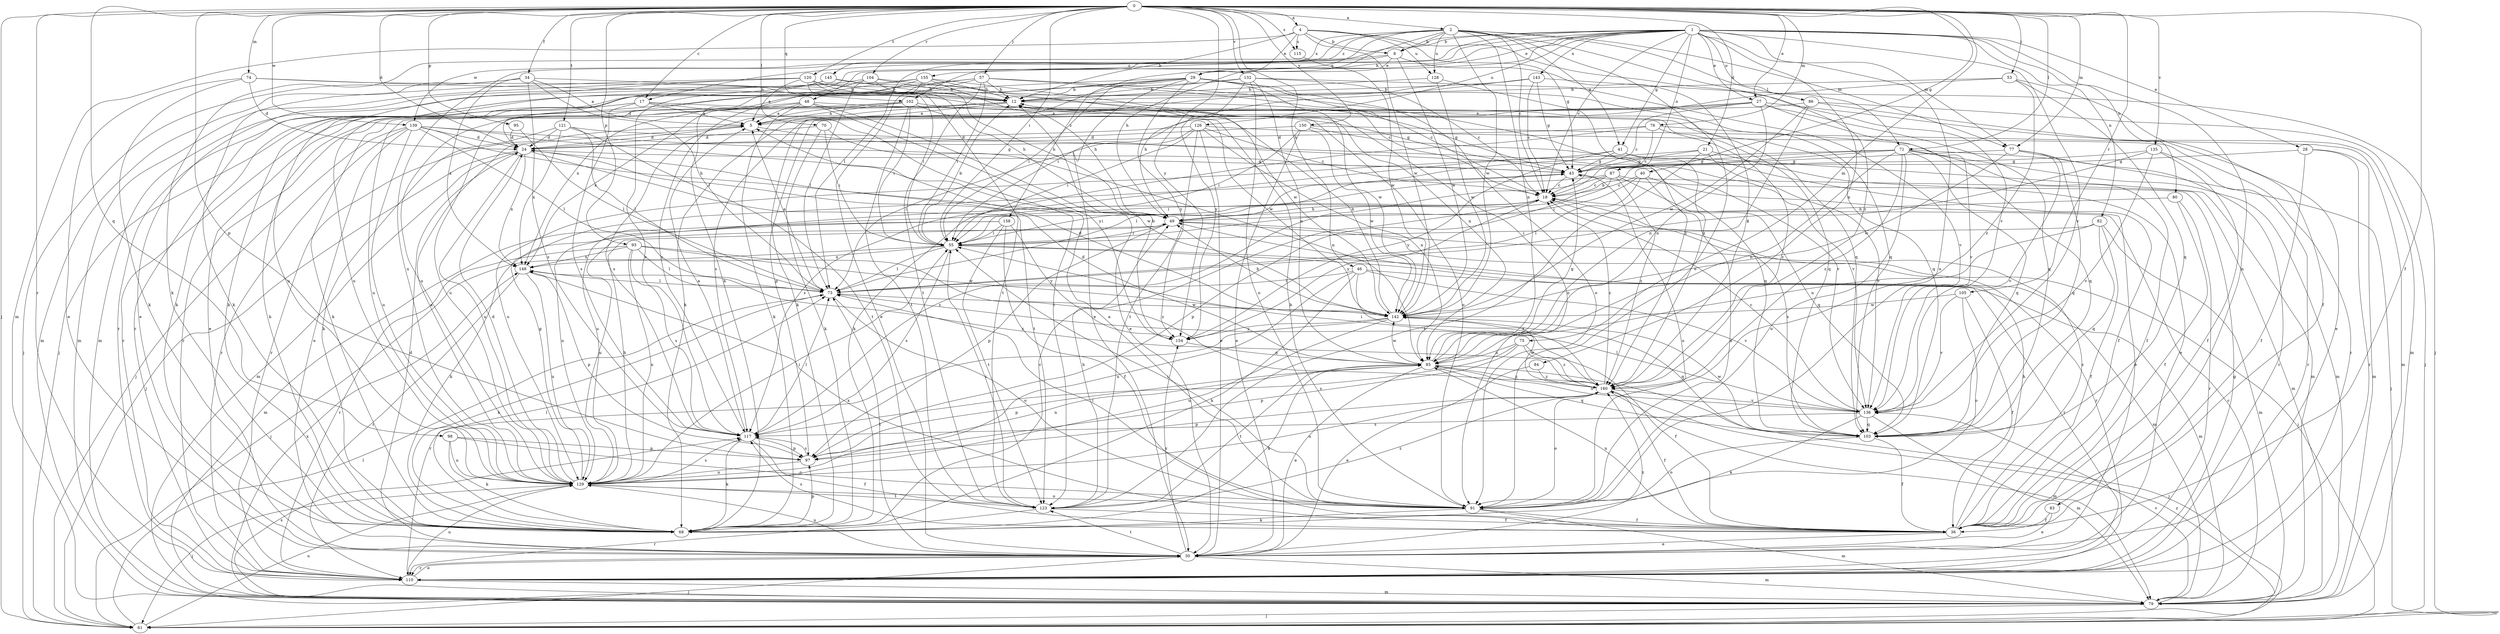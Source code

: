 strict digraph  {
0;
1;
2;
4;
5;
8;
12;
17;
18;
21;
24;
27;
28;
29;
30;
34;
36;
40;
41;
43;
46;
48;
49;
53;
55;
57;
61;
68;
70;
71;
73;
74;
75;
76;
77;
79;
80;
82;
83;
84;
85;
86;
87;
91;
93;
95;
97;
98;
102;
103;
104;
105;
110;
115;
117;
120;
121;
123;
126;
128;
129;
132;
135;
136;
139;
142;
143;
145;
148;
150;
154;
155;
158;
160;
0 -> 2  [label=a];
0 -> 4  [label=a];
0 -> 17  [label=c];
0 -> 21  [label=d];
0 -> 24  [label=d];
0 -> 27  [label=e];
0 -> 34  [label=f];
0 -> 36  [label=f];
0 -> 40  [label=g];
0 -> 46  [label=h];
0 -> 53  [label=i];
0 -> 55  [label=i];
0 -> 57  [label=j];
0 -> 61  [label=j];
0 -> 70  [label=l];
0 -> 71  [label=l];
0 -> 74  [label=m];
0 -> 75  [label=m];
0 -> 76  [label=m];
0 -> 77  [label=m];
0 -> 93  [label=p];
0 -> 95  [label=p];
0 -> 97  [label=p];
0 -> 98  [label=q];
0 -> 102  [label=q];
0 -> 104  [label=r];
0 -> 105  [label=r];
0 -> 110  [label=r];
0 -> 115  [label=s];
0 -> 120  [label=t];
0 -> 121  [label=t];
0 -> 132  [label=v];
0 -> 135  [label=v];
0 -> 139  [label=w];
0 -> 150  [label=y];
0 -> 154  [label=y];
1 -> 8  [label=b];
1 -> 17  [label=c];
1 -> 18  [label=c];
1 -> 27  [label=e];
1 -> 28  [label=e];
1 -> 29  [label=e];
1 -> 41  [label=g];
1 -> 48  [label=h];
1 -> 49  [label=h];
1 -> 68  [label=k];
1 -> 77  [label=m];
1 -> 80  [label=n];
1 -> 82  [label=n];
1 -> 83  [label=n];
1 -> 84  [label=n];
1 -> 86  [label=o];
1 -> 87  [label=o];
1 -> 91  [label=o];
1 -> 126  [label=u];
1 -> 136  [label=v];
1 -> 139  [label=w];
1 -> 143  [label=x];
2 -> 8  [label=b];
2 -> 18  [label=c];
2 -> 41  [label=g];
2 -> 71  [label=l];
2 -> 73  [label=l];
2 -> 77  [label=m];
2 -> 85  [label=n];
2 -> 91  [label=o];
2 -> 102  [label=q];
2 -> 128  [label=u];
2 -> 142  [label=w];
2 -> 145  [label=x];
2 -> 155  [label=z];
2 -> 158  [label=z];
2 -> 160  [label=z];
4 -> 8  [label=b];
4 -> 12  [label=b];
4 -> 29  [label=e];
4 -> 43  [label=g];
4 -> 79  [label=m];
4 -> 115  [label=s];
4 -> 128  [label=u];
4 -> 136  [label=v];
4 -> 142  [label=w];
5 -> 24  [label=d];
5 -> 103  [label=q];
5 -> 110  [label=r];
8 -> 29  [label=e];
8 -> 68  [label=k];
8 -> 129  [label=u];
8 -> 142  [label=w];
8 -> 160  [label=z];
12 -> 5  [label=a];
12 -> 43  [label=g];
12 -> 68  [label=k];
12 -> 91  [label=o];
12 -> 110  [label=r];
12 -> 129  [label=u];
17 -> 5  [label=a];
17 -> 30  [label=e];
17 -> 103  [label=q];
17 -> 110  [label=r];
17 -> 117  [label=s];
17 -> 123  [label=t];
18 -> 49  [label=h];
18 -> 55  [label=i];
18 -> 129  [label=u];
18 -> 154  [label=y];
21 -> 30  [label=e];
21 -> 43  [label=g];
21 -> 123  [label=t];
21 -> 129  [label=u];
21 -> 136  [label=v];
24 -> 43  [label=g];
24 -> 61  [label=j];
24 -> 79  [label=m];
24 -> 123  [label=t];
24 -> 129  [label=u];
24 -> 148  [label=x];
27 -> 5  [label=a];
27 -> 18  [label=c];
27 -> 79  [label=m];
27 -> 85  [label=n];
27 -> 97  [label=p];
27 -> 103  [label=q];
27 -> 117  [label=s];
27 -> 136  [label=v];
28 -> 36  [label=f];
28 -> 43  [label=g];
28 -> 79  [label=m];
28 -> 110  [label=r];
29 -> 12  [label=b];
29 -> 18  [label=c];
29 -> 30  [label=e];
29 -> 55  [label=i];
29 -> 61  [label=j];
29 -> 68  [label=k];
29 -> 91  [label=o];
29 -> 142  [label=w];
29 -> 148  [label=x];
29 -> 154  [label=y];
30 -> 24  [label=d];
30 -> 61  [label=j];
30 -> 73  [label=l];
30 -> 79  [label=m];
30 -> 110  [label=r];
30 -> 123  [label=t];
30 -> 129  [label=u];
30 -> 154  [label=y];
30 -> 160  [label=z];
34 -> 5  [label=a];
34 -> 12  [label=b];
34 -> 61  [label=j];
34 -> 73  [label=l];
34 -> 79  [label=m];
34 -> 117  [label=s];
34 -> 148  [label=x];
36 -> 18  [label=c];
36 -> 30  [label=e];
36 -> 49  [label=h];
36 -> 85  [label=n];
36 -> 117  [label=s];
36 -> 148  [label=x];
40 -> 18  [label=c];
40 -> 30  [label=e];
40 -> 55  [label=i];
40 -> 73  [label=l];
40 -> 91  [label=o];
41 -> 36  [label=f];
41 -> 43  [label=g];
41 -> 79  [label=m];
41 -> 117  [label=s];
41 -> 154  [label=y];
43 -> 18  [label=c];
43 -> 55  [label=i];
43 -> 91  [label=o];
46 -> 68  [label=k];
46 -> 73  [label=l];
46 -> 79  [label=m];
46 -> 129  [label=u];
46 -> 136  [label=v];
46 -> 160  [label=z];
48 -> 5  [label=a];
48 -> 30  [label=e];
48 -> 68  [label=k];
48 -> 103  [label=q];
48 -> 129  [label=u];
48 -> 148  [label=x];
48 -> 154  [label=y];
49 -> 55  [label=i];
49 -> 61  [label=j];
49 -> 97  [label=p];
49 -> 110  [label=r];
49 -> 129  [label=u];
53 -> 12  [label=b];
53 -> 36  [label=f];
53 -> 55  [label=i];
53 -> 103  [label=q];
53 -> 160  [label=z];
55 -> 12  [label=b];
55 -> 61  [label=j];
55 -> 73  [label=l];
55 -> 79  [label=m];
55 -> 110  [label=r];
55 -> 117  [label=s];
55 -> 148  [label=x];
57 -> 12  [label=b];
57 -> 18  [label=c];
57 -> 24  [label=d];
57 -> 55  [label=i];
57 -> 68  [label=k];
57 -> 110  [label=r];
57 -> 123  [label=t];
57 -> 160  [label=z];
61 -> 73  [label=l];
61 -> 129  [label=u];
61 -> 160  [label=z];
68 -> 18  [label=c];
68 -> 73  [label=l];
68 -> 97  [label=p];
70 -> 24  [label=d];
70 -> 55  [label=i];
70 -> 68  [label=k];
70 -> 85  [label=n];
71 -> 36  [label=f];
71 -> 43  [label=g];
71 -> 49  [label=h];
71 -> 61  [label=j];
71 -> 73  [label=l];
71 -> 79  [label=m];
71 -> 85  [label=n];
71 -> 91  [label=o];
71 -> 103  [label=q];
71 -> 160  [label=z];
73 -> 5  [label=a];
73 -> 68  [label=k];
73 -> 91  [label=o];
73 -> 142  [label=w];
74 -> 12  [label=b];
74 -> 24  [label=d];
74 -> 30  [label=e];
74 -> 68  [label=k];
74 -> 103  [label=q];
75 -> 36  [label=f];
75 -> 85  [label=n];
75 -> 97  [label=p];
75 -> 117  [label=s];
75 -> 160  [label=z];
76 -> 18  [label=c];
76 -> 24  [label=d];
76 -> 68  [label=k];
76 -> 103  [label=q];
76 -> 160  [label=z];
77 -> 43  [label=g];
77 -> 103  [label=q];
77 -> 110  [label=r];
77 -> 136  [label=v];
77 -> 142  [label=w];
79 -> 18  [label=c];
79 -> 61  [label=j];
79 -> 117  [label=s];
79 -> 136  [label=v];
79 -> 148  [label=x];
80 -> 36  [label=f];
80 -> 49  [label=h];
80 -> 110  [label=r];
82 -> 36  [label=f];
82 -> 55  [label=i];
82 -> 79  [label=m];
82 -> 85  [label=n];
82 -> 103  [label=q];
83 -> 30  [label=e];
83 -> 36  [label=f];
84 -> 30  [label=e];
84 -> 160  [label=z];
85 -> 24  [label=d];
85 -> 30  [label=e];
85 -> 43  [label=g];
85 -> 61  [label=j];
85 -> 68  [label=k];
85 -> 97  [label=p];
85 -> 103  [label=q];
85 -> 123  [label=t];
85 -> 142  [label=w];
85 -> 160  [label=z];
86 -> 5  [label=a];
86 -> 30  [label=e];
86 -> 61  [label=j];
86 -> 85  [label=n];
86 -> 142  [label=w];
87 -> 18  [label=c];
87 -> 79  [label=m];
87 -> 97  [label=p];
87 -> 103  [label=q];
87 -> 117  [label=s];
87 -> 129  [label=u];
87 -> 160  [label=z];
91 -> 5  [label=a];
91 -> 12  [label=b];
91 -> 36  [label=f];
91 -> 55  [label=i];
91 -> 68  [label=k];
91 -> 73  [label=l];
91 -> 79  [label=m];
93 -> 73  [label=l];
93 -> 110  [label=r];
93 -> 117  [label=s];
93 -> 129  [label=u];
93 -> 142  [label=w];
93 -> 148  [label=x];
93 -> 160  [label=z];
95 -> 24  [label=d];
95 -> 73  [label=l];
97 -> 85  [label=n];
97 -> 117  [label=s];
97 -> 129  [label=u];
98 -> 68  [label=k];
98 -> 91  [label=o];
98 -> 97  [label=p];
98 -> 129  [label=u];
102 -> 5  [label=a];
102 -> 43  [label=g];
102 -> 55  [label=i];
102 -> 68  [label=k];
102 -> 117  [label=s];
102 -> 123  [label=t];
102 -> 142  [label=w];
103 -> 18  [label=c];
103 -> 36  [label=f];
103 -> 91  [label=o];
103 -> 142  [label=w];
104 -> 12  [label=b];
104 -> 30  [label=e];
104 -> 49  [label=h];
104 -> 68  [label=k];
104 -> 73  [label=l];
104 -> 142  [label=w];
105 -> 36  [label=f];
105 -> 91  [label=o];
105 -> 136  [label=v];
105 -> 142  [label=w];
110 -> 30  [label=e];
110 -> 43  [label=g];
110 -> 79  [label=m];
110 -> 129  [label=u];
115 -> 142  [label=w];
117 -> 5  [label=a];
117 -> 36  [label=f];
117 -> 68  [label=k];
117 -> 73  [label=l];
117 -> 97  [label=p];
120 -> 5  [label=a];
120 -> 12  [label=b];
120 -> 49  [label=h];
120 -> 55  [label=i];
120 -> 68  [label=k];
120 -> 79  [label=m];
120 -> 85  [label=n];
120 -> 123  [label=t];
120 -> 129  [label=u];
121 -> 24  [label=d];
121 -> 68  [label=k];
121 -> 73  [label=l];
121 -> 123  [label=t];
121 -> 136  [label=v];
121 -> 148  [label=x];
123 -> 36  [label=f];
123 -> 49  [label=h];
123 -> 55  [label=i];
123 -> 110  [label=r];
123 -> 160  [label=z];
126 -> 18  [label=c];
126 -> 24  [label=d];
126 -> 30  [label=e];
126 -> 55  [label=i];
126 -> 73  [label=l];
126 -> 85  [label=n];
126 -> 110  [label=r];
126 -> 123  [label=t];
128 -> 12  [label=b];
128 -> 142  [label=w];
128 -> 160  [label=z];
129 -> 5  [label=a];
129 -> 24  [label=d];
129 -> 43  [label=g];
129 -> 49  [label=h];
129 -> 55  [label=i];
129 -> 61  [label=j];
129 -> 91  [label=o];
129 -> 117  [label=s];
129 -> 123  [label=t];
132 -> 12  [label=b];
132 -> 18  [label=c];
132 -> 85  [label=n];
132 -> 91  [label=o];
132 -> 129  [label=u];
132 -> 136  [label=v];
132 -> 154  [label=y];
135 -> 36  [label=f];
135 -> 43  [label=g];
135 -> 73  [label=l];
135 -> 110  [label=r];
135 -> 136  [label=v];
136 -> 18  [label=c];
136 -> 68  [label=k];
136 -> 73  [label=l];
136 -> 79  [label=m];
136 -> 85  [label=n];
136 -> 103  [label=q];
136 -> 117  [label=s];
139 -> 24  [label=d];
139 -> 30  [label=e];
139 -> 43  [label=g];
139 -> 49  [label=h];
139 -> 61  [label=j];
139 -> 73  [label=l];
139 -> 110  [label=r];
139 -> 129  [label=u];
139 -> 142  [label=w];
142 -> 12  [label=b];
142 -> 24  [label=d];
142 -> 49  [label=h];
142 -> 103  [label=q];
142 -> 110  [label=r];
142 -> 129  [label=u];
142 -> 154  [label=y];
143 -> 12  [label=b];
143 -> 18  [label=c];
143 -> 43  [label=g];
143 -> 49  [label=h];
143 -> 61  [label=j];
143 -> 68  [label=k];
145 -> 12  [label=b];
145 -> 103  [label=q];
145 -> 117  [label=s];
145 -> 129  [label=u];
148 -> 73  [label=l];
148 -> 97  [label=p];
148 -> 110  [label=r];
148 -> 129  [label=u];
150 -> 24  [label=d];
150 -> 30  [label=e];
150 -> 55  [label=i];
150 -> 79  [label=m];
150 -> 136  [label=v];
150 -> 142  [label=w];
154 -> 12  [label=b];
154 -> 85  [label=n];
155 -> 12  [label=b];
155 -> 30  [label=e];
155 -> 49  [label=h];
155 -> 79  [label=m];
155 -> 91  [label=o];
155 -> 110  [label=r];
155 -> 117  [label=s];
158 -> 36  [label=f];
158 -> 55  [label=i];
158 -> 68  [label=k];
158 -> 79  [label=m];
158 -> 123  [label=t];
158 -> 154  [label=y];
160 -> 18  [label=c];
160 -> 36  [label=f];
160 -> 55  [label=i];
160 -> 79  [label=m];
160 -> 91  [label=o];
160 -> 97  [label=p];
160 -> 129  [label=u];
160 -> 136  [label=v];
160 -> 142  [label=w];
160 -> 148  [label=x];
}
